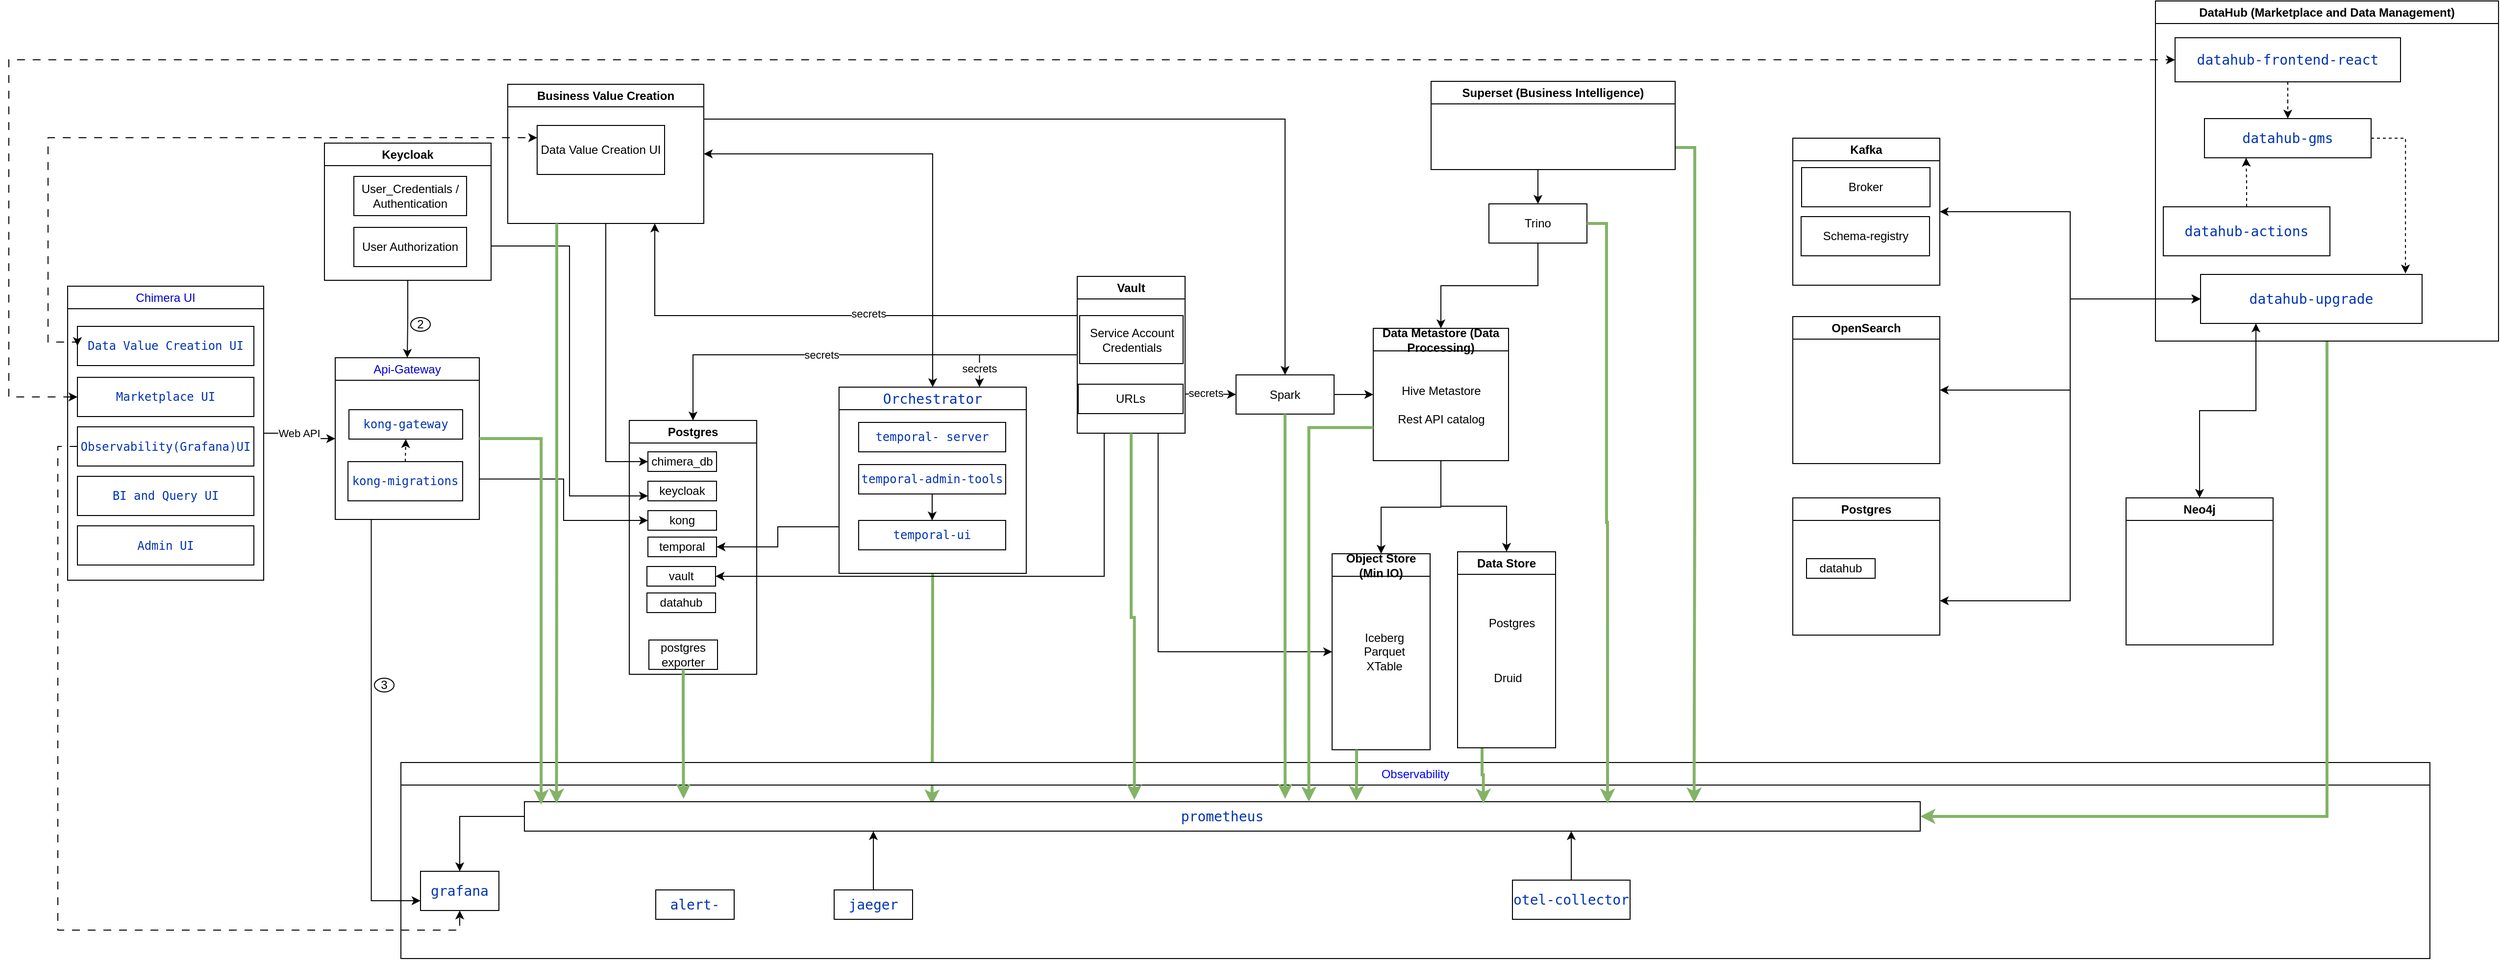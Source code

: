 <mxfile version="22.1.22" type="embed">
  <diagram name="Page-1" id="F5dg0ylDk_RJSr3__Lnu">
    <mxGraphModel dx="2994" dy="534" grid="1" gridSize="10" guides="1" tooltips="1" connect="1" arrows="1" fold="1" page="1" pageScale="1" pageWidth="827" pageHeight="1169" math="0" shadow="0">
      <root>
        <mxCell id="0" />
        <mxCell id="1" parent="0" />
        <mxCell id="24" style="edgeStyle=orthogonalEdgeStyle;rounded=0;orthogonalLoop=1;jettySize=auto;html=1;exitX=0.5;exitY=1;exitDx=0;exitDy=0;entryX=0.292;entryY=0.1;entryDx=0;entryDy=0;fillColor=#d5e8d4;strokeColor=#82b366;strokeWidth=3;entryPerimeter=0;" parent="1" source="vYYXMtTBXLeFyRnoxI34-15" target="vYYXMtTBXLeFyRnoxI34-8" edge="1">
          <mxGeometry relative="1" as="geometry">
            <mxPoint x="-120" y="500" as="targetPoint" />
          </mxGeometry>
        </mxCell>
        <mxCell id="88" style="edgeStyle=orthogonalEdgeStyle;rounded=0;orthogonalLoop=1;jettySize=auto;html=1;exitX=0;exitY=0.75;exitDx=0;exitDy=0;entryX=1;entryY=0.5;entryDx=0;entryDy=0;" parent="1" source="vYYXMtTBXLeFyRnoxI34-15" target="87" edge="1">
          <mxGeometry relative="1" as="geometry" />
        </mxCell>
        <mxCell id="vYYXMtTBXLeFyRnoxI34-15" value="&lt;div style=&quot;font-weight: 400; text-align: start; background-color: rgb(255, 255, 255); color: rgb(8, 8, 8);&quot;&gt;&lt;pre style=&quot;font-family: &amp;quot;JetBrains Mono&amp;quot;, monospace; font-size: 10.5pt;&quot;&gt;&lt;span style=&quot;color: rgb(0, 51, 179);&quot;&gt;Orchestrator&lt;/span&gt;&lt;/pre&gt;&lt;/div&gt;" style="swimlane;whiteSpace=wrap;html=1;" parent="1" vertex="1">
          <mxGeometry x="-683" y="447" width="191" height="190" as="geometry">
            <mxRectangle x="520" y="270" width="140" height="30" as="alternateBounds" />
          </mxGeometry>
        </mxCell>
        <mxCell id="vYYXMtTBXLeFyRnoxI34-20" value="" style="edgeStyle=orthogonalEdgeStyle;rounded=0;orthogonalLoop=1;jettySize=auto;html=1;" parent="vYYXMtTBXLeFyRnoxI34-15" source="vYYXMtTBXLeFyRnoxI34-16" target="vYYXMtTBXLeFyRnoxI34-19" edge="1">
          <mxGeometry relative="1" as="geometry" />
        </mxCell>
        <mxCell id="vYYXMtTBXLeFyRnoxI34-16" value="&lt;div style=&quot;text-align: start; background-color: rgb(255, 255, 255); color: rgb(8, 8, 8);&quot;&gt;&lt;pre style=&quot;font-family: &amp;quot;JetBrains Mono&amp;quot;, monospace;&quot;&gt;&lt;span style=&quot;color: rgb(0, 51, 179);&quot;&gt;&lt;font style=&quot;font-size: 12px;&quot;&gt;temporal-admin-tools&lt;/font&gt;&lt;/span&gt;&lt;/pre&gt;&lt;/div&gt;" style="rounded=0;whiteSpace=wrap;html=1;" parent="vYYXMtTBXLeFyRnoxI34-15" vertex="1">
          <mxGeometry x="20" y="79" width="150" height="30" as="geometry" />
        </mxCell>
        <mxCell id="vYYXMtTBXLeFyRnoxI34-19" value="&lt;div style=&quot;text-align: start; background-color: rgb(255, 255, 255); color: rgb(8, 8, 8);&quot;&gt;&lt;pre style=&quot;font-family: &amp;quot;JetBrains Mono&amp;quot;, monospace;&quot;&gt;&lt;span style=&quot;color: rgb(0, 51, 179);&quot;&gt;&lt;font style=&quot;font-size: 12px;&quot;&gt;temporal-ui&lt;/font&gt;&lt;/span&gt;&lt;/pre&gt;&lt;/div&gt;" style="whiteSpace=wrap;html=1;rounded=0;" parent="vYYXMtTBXLeFyRnoxI34-15" vertex="1">
          <mxGeometry x="20" y="136" width="150" height="30" as="geometry" />
        </mxCell>
        <mxCell id="76" value="&lt;div style=&quot;text-align: start; background-color: rgb(255, 255, 255); color: rgb(8, 8, 8);&quot;&gt;&lt;pre style=&quot;font-family: &amp;quot;JetBrains Mono&amp;quot;, monospace;&quot;&gt;&lt;span style=&quot;color: rgb(0, 51, 179);&quot;&gt;&lt;font style=&quot;font-size: 12px;&quot;&gt;temporal- server&lt;/font&gt;&lt;/span&gt;&lt;/pre&gt;&lt;/div&gt;" style="rounded=0;whiteSpace=wrap;html=1;" parent="vYYXMtTBXLeFyRnoxI34-15" vertex="1">
          <mxGeometry x="20" y="36" width="150" height="30" as="geometry" />
        </mxCell>
        <mxCell id="38" style="edgeStyle=orthogonalEdgeStyle;rounded=0;orthogonalLoop=1;jettySize=auto;html=1;exitX=0.25;exitY=1;exitDx=0;exitDy=0;entryX=0;entryY=0.75;entryDx=0;entryDy=0;" parent="1" source="vYYXMtTBXLeFyRnoxI34-21" target="vYYXMtTBXLeFyRnoxI34-7" edge="1">
          <mxGeometry relative="1" as="geometry" />
        </mxCell>
        <mxCell id="85" style="edgeStyle=orthogonalEdgeStyle;rounded=0;orthogonalLoop=1;jettySize=auto;html=1;exitX=1;exitY=0.75;exitDx=0;exitDy=0;entryX=0;entryY=0.5;entryDx=0;entryDy=0;" parent="1" source="vYYXMtTBXLeFyRnoxI34-21" target="50" edge="1">
          <mxGeometry relative="1" as="geometry" />
        </mxCell>
        <mxCell id="vYYXMtTBXLeFyRnoxI34-21" value="&lt;span style=&quot;color: light-dark(rgb(0, 0, 204), rgb(237, 237, 237)); font-weight: normal;&quot;&gt;Api-Gateway&lt;/span&gt;" style="swimlane;whiteSpace=wrap;html=1;" parent="1" vertex="1">
          <mxGeometry x="-1197" y="417" width="147" height="165" as="geometry">
            <mxRectangle x="-1109" y="417" width="120" height="30" as="alternateBounds" />
          </mxGeometry>
        </mxCell>
        <mxCell id="vYYXMtTBXLeFyRnoxI34-4" value="&lt;div style=&quot;text-align: start; background-color: rgb(255, 255, 255); color: rgb(8, 8, 8);&quot;&gt;&lt;pre style=&quot;font-family: &amp;quot;JetBrains Mono&amp;quot;, monospace;&quot;&gt;&lt;span style=&quot;color: rgb(0, 51, 179);&quot;&gt;&lt;font style=&quot;font-size: 12px;&quot;&gt;kong-gateway&lt;/font&gt;&lt;/span&gt;&lt;/pre&gt;&lt;/div&gt;" style="rounded=0;whiteSpace=wrap;html=1;" parent="vYYXMtTBXLeFyRnoxI34-21" vertex="1">
          <mxGeometry x="14" y="53" width="116" height="30" as="geometry" />
        </mxCell>
        <mxCell id="vYYXMtTBXLeFyRnoxI34-5" value="&lt;div style=&quot;text-align: start; background-color: rgb(255, 255, 255); color: rgb(8, 8, 8);&quot;&gt;&lt;pre style=&quot;font-family: &amp;quot;JetBrains Mono&amp;quot;, monospace;&quot;&gt;&lt;span style=&quot;color: rgb(0, 51, 179);&quot;&gt;&lt;font style=&quot;font-size: 12px;&quot;&gt;kong-migrations&lt;/font&gt;&lt;/span&gt;&lt;/pre&gt;&lt;/div&gt;" style="rounded=0;whiteSpace=wrap;html=1;" parent="vYYXMtTBXLeFyRnoxI34-21" vertex="1">
          <mxGeometry x="13" y="106" width="117" height="40" as="geometry" />
        </mxCell>
        <mxCell id="vYYXMtTBXLeFyRnoxI34-6" value="" style="endArrow=classic;html=1;rounded=0;exitX=0.5;exitY=0;exitDx=0;exitDy=0;dashed=1;entryX=0.5;entryY=1;entryDx=0;entryDy=0;" parent="vYYXMtTBXLeFyRnoxI34-21" source="vYYXMtTBXLeFyRnoxI34-5" target="vYYXMtTBXLeFyRnoxI34-4" edge="1">
          <mxGeometry width="50" height="50" relative="1" as="geometry">
            <mxPoint x="-339" y="139" as="sourcePoint" />
            <mxPoint x="190" y="-87" as="targetPoint" />
          </mxGeometry>
        </mxCell>
        <mxCell id="vYYXMtTBXLeFyRnoxI34-22" value="&lt;span style=&quot;font-weight: normal; color: rgb(0, 0, 255);&quot;&gt;Observability&lt;/span&gt;" style="swimlane;whiteSpace=wrap;html=1;" parent="1" vertex="1">
          <mxGeometry x="-1130" y="830" width="2070" height="200" as="geometry">
            <mxRectangle x="-550" y="390" width="120" height="30" as="alternateBounds" />
          </mxGeometry>
        </mxCell>
        <mxCell id="vYYXMtTBXLeFyRnoxI34-27" style="edgeStyle=orthogonalEdgeStyle;rounded=0;orthogonalLoop=1;jettySize=auto;html=1;exitX=0;exitY=0.5;exitDx=0;exitDy=0;" parent="vYYXMtTBXLeFyRnoxI34-22" source="vYYXMtTBXLeFyRnoxI34-8" target="vYYXMtTBXLeFyRnoxI34-7" edge="1">
          <mxGeometry relative="1" as="geometry" />
        </mxCell>
        <mxCell id="vYYXMtTBXLeFyRnoxI34-8" value="&lt;div style=&quot;text-align: start; background-color: rgb(255, 255, 255); color: rgb(8, 8, 8);&quot;&gt;&lt;pre style=&quot;font-family: &amp;quot;JetBrains Mono&amp;quot;, monospace; font-size: 10.5pt;&quot;&gt;&lt;span style=&quot;color: rgb(0, 51, 179);&quot;&gt;prometheus&lt;/span&gt;&lt;/pre&gt;&lt;/div&gt;" style="rounded=0;whiteSpace=wrap;html=1;" parent="vYYXMtTBXLeFyRnoxI34-22" vertex="1">
          <mxGeometry x="126" y="40" width="1424" height="30" as="geometry" />
        </mxCell>
        <mxCell id="vYYXMtTBXLeFyRnoxI34-12" value="&lt;div style=&quot;text-align: start; background-color: rgb(255, 255, 255); color: rgb(8, 8, 8);&quot;&gt;&lt;pre style=&quot;font-family: &amp;quot;JetBrains Mono&amp;quot;, monospace; font-size: 10.5pt;&quot;&gt;&lt;span style=&quot;color: rgb(0, 51, 179);&quot;&gt;jaeger&lt;/span&gt;&lt;/pre&gt;&lt;/div&gt;" style="rounded=0;whiteSpace=wrap;html=1;" parent="vYYXMtTBXLeFyRnoxI34-22" vertex="1">
          <mxGeometry x="442" y="130" width="80" height="30" as="geometry" />
        </mxCell>
        <mxCell id="vYYXMtTBXLeFyRnoxI34-7" value="&lt;div style=&quot;text-align: start; background-color: rgb(255, 255, 255); color: rgb(8, 8, 8);&quot;&gt;&lt;pre style=&quot;font-family: &amp;quot;JetBrains Mono&amp;quot;, monospace; font-size: 10.5pt;&quot;&gt;&lt;span style=&quot;color: rgb(0, 51, 179);&quot;&gt;grafana&lt;/span&gt;&lt;/pre&gt;&lt;/div&gt;" style="rounded=0;whiteSpace=wrap;html=1;" parent="vYYXMtTBXLeFyRnoxI34-22" vertex="1">
          <mxGeometry x="20" y="111" width="80" height="40" as="geometry" />
        </mxCell>
        <mxCell id="vYYXMtTBXLeFyRnoxI34-26" value="" style="edgeStyle=orthogonalEdgeStyle;rounded=0;orthogonalLoop=1;jettySize=auto;html=1;entryX=0.75;entryY=1;entryDx=0;entryDy=0;" parent="vYYXMtTBXLeFyRnoxI34-22" source="vYYXMtTBXLeFyRnoxI34-9" target="vYYXMtTBXLeFyRnoxI34-8" edge="1">
          <mxGeometry relative="1" as="geometry" />
        </mxCell>
        <mxCell id="vYYXMtTBXLeFyRnoxI34-9" value="&lt;div style=&quot;text-align: start; background-color: rgb(255, 255, 255); color: rgb(8, 8, 8);&quot;&gt;&lt;pre style=&quot;font-family: &amp;quot;JetBrains Mono&amp;quot;, monospace; font-size: 10.5pt;&quot;&gt;&lt;span style=&quot;color: rgb(0, 51, 179);&quot;&gt;otel-collector&lt;/span&gt;&lt;/pre&gt;&lt;/div&gt;" style="rounded=0;whiteSpace=wrap;html=1;" parent="vYYXMtTBXLeFyRnoxI34-22" vertex="1">
          <mxGeometry x="1134" y="120" width="120" height="40" as="geometry" />
        </mxCell>
        <mxCell id="vYYXMtTBXLeFyRnoxI34-29" style="edgeStyle=orthogonalEdgeStyle;rounded=0;orthogonalLoop=1;jettySize=auto;html=1;exitX=0.5;exitY=0;exitDx=0;exitDy=0;entryX=0.25;entryY=1;entryDx=0;entryDy=0;" parent="vYYXMtTBXLeFyRnoxI34-22" source="vYYXMtTBXLeFyRnoxI34-12" target="vYYXMtTBXLeFyRnoxI34-8" edge="1">
          <mxGeometry relative="1" as="geometry" />
        </mxCell>
        <mxCell id="126" value="&lt;div style=&quot;text-align: start; background-color: rgb(255, 255, 255); color: rgb(8, 8, 8);&quot;&gt;&lt;pre style=&quot;font-family: &amp;quot;JetBrains Mono&amp;quot;, monospace; font-size: 10.5pt;&quot;&gt;&lt;span style=&quot;color: rgb(0, 51, 179);&quot;&gt;alert-&lt;/span&gt;&lt;/pre&gt;&lt;/div&gt;" style="rounded=0;whiteSpace=wrap;html=1;" vertex="1" parent="vYYXMtTBXLeFyRnoxI34-22">
          <mxGeometry x="260" y="130" width="80" height="30" as="geometry" />
        </mxCell>
        <mxCell id="75" style="edgeStyle=orthogonalEdgeStyle;rounded=0;orthogonalLoop=1;jettySize=auto;html=1;exitX=0;exitY=0.5;exitDx=0;exitDy=0;entryX=0.5;entryY=0;entryDx=0;entryDy=0;" parent="1" source="vYYXMtTBXLeFyRnoxI34-41" target="48" edge="1">
          <mxGeometry relative="1" as="geometry" />
        </mxCell>
        <mxCell id="80" value="secrets" style="edgeLabel;html=1;align=center;verticalAlign=middle;resizable=0;points=[];" parent="75" vertex="1" connectable="0">
          <mxGeometry x="0.138" relative="1" as="geometry">
            <mxPoint as="offset" />
          </mxGeometry>
        </mxCell>
        <mxCell id="82" style="edgeStyle=orthogonalEdgeStyle;rounded=0;orthogonalLoop=1;jettySize=auto;html=1;exitX=0;exitY=0.25;exitDx=0;exitDy=0;entryX=0.75;entryY=1;entryDx=0;entryDy=0;" parent="1" source="vYYXMtTBXLeFyRnoxI34-41" target="60" edge="1">
          <mxGeometry relative="1" as="geometry" />
        </mxCell>
        <mxCell id="83" value="secrets" style="edgeLabel;html=1;align=center;verticalAlign=middle;resizable=0;points=[];" parent="82" vertex="1" connectable="0">
          <mxGeometry x="-0.186" y="-2" relative="1" as="geometry">
            <mxPoint as="offset" />
          </mxGeometry>
        </mxCell>
        <mxCell id="86" style="edgeStyle=orthogonalEdgeStyle;rounded=0;orthogonalLoop=1;jettySize=auto;html=1;exitX=0.25;exitY=1;exitDx=0;exitDy=0;entryX=1;entryY=0.5;entryDx=0;entryDy=0;" parent="1" source="vYYXMtTBXLeFyRnoxI34-41" target="51" edge="1">
          <mxGeometry relative="1" as="geometry" />
        </mxCell>
        <mxCell id="89" style="edgeStyle=orthogonalEdgeStyle;rounded=0;orthogonalLoop=1;jettySize=auto;html=1;exitX=0;exitY=0.5;exitDx=0;exitDy=0;entryX=0.75;entryY=0;entryDx=0;entryDy=0;" parent="1" source="vYYXMtTBXLeFyRnoxI34-41" target="vYYXMtTBXLeFyRnoxI34-15" edge="1">
          <mxGeometry relative="1" as="geometry" />
        </mxCell>
        <mxCell id="90" value="secrets" style="edgeLabel;html=1;align=center;verticalAlign=middle;resizable=0;points=[];" parent="89" vertex="1" connectable="0">
          <mxGeometry x="0.7" y="-1" relative="1" as="geometry">
            <mxPoint as="offset" />
          </mxGeometry>
        </mxCell>
        <mxCell id="96" style="edgeStyle=orthogonalEdgeStyle;rounded=0;orthogonalLoop=1;jettySize=auto;html=1;exitX=1;exitY=0.75;exitDx=0;exitDy=0;entryX=0;entryY=0.5;entryDx=0;entryDy=0;" parent="1" source="vYYXMtTBXLeFyRnoxI34-41" target="45" edge="1">
          <mxGeometry relative="1" as="geometry" />
        </mxCell>
        <mxCell id="101" value="secrets" style="edgeLabel;html=1;align=center;verticalAlign=middle;resizable=0;points=[];" parent="96" vertex="1" connectable="0">
          <mxGeometry x="-0.365" y="-1" relative="1" as="geometry">
            <mxPoint x="4" y="-2" as="offset" />
          </mxGeometry>
        </mxCell>
        <mxCell id="97" style="edgeStyle=orthogonalEdgeStyle;rounded=0;orthogonalLoop=1;jettySize=auto;html=1;exitX=0.75;exitY=1;exitDx=0;exitDy=0;entryX=0;entryY=0.5;entryDx=0;entryDy=0;" parent="1" source="vYYXMtTBXLeFyRnoxI34-41" target="3" edge="1">
          <mxGeometry relative="1" as="geometry" />
        </mxCell>
        <mxCell id="vYYXMtTBXLeFyRnoxI34-41" value="Vault" style="swimlane;whiteSpace=wrap;html=1;" parent="1" vertex="1">
          <mxGeometry x="-440" y="334" width="110" height="160" as="geometry">
            <mxRectangle x="-770" y="230" width="80" height="30" as="alternateBounds" />
          </mxGeometry>
        </mxCell>
        <mxCell id="vYYXMtTBXLeFyRnoxI34-42" value="URLs" style="rounded=0;whiteSpace=wrap;html=1;" parent="vYYXMtTBXLeFyRnoxI34-41" vertex="1">
          <mxGeometry x="1" y="110" width="107" height="30" as="geometry" />
        </mxCell>
        <mxCell id="vYYXMtTBXLeFyRnoxI34-43" value="Service Account Credentials" style="rounded=0;whiteSpace=wrap;html=1;" parent="vYYXMtTBXLeFyRnoxI34-41" vertex="1">
          <mxGeometry x="2.5" y="40" width="105.5" height="49" as="geometry" />
        </mxCell>
        <mxCell id="11" style="edgeStyle=orthogonalEdgeStyle;rounded=0;orthogonalLoop=1;jettySize=auto;html=1;exitX=0.5;exitY=1;exitDx=0;exitDy=0;" parent="1" source="lkmkdy3Stl9UQCsPqjpw-3" target="4" edge="1">
          <mxGeometry relative="1" as="geometry" />
        </mxCell>
        <mxCell id="lkmkdy3Stl9UQCsPqjpw-3" value="Trino" style="rounded=0;whiteSpace=wrap;html=1;" parent="1" vertex="1">
          <mxGeometry x="-20" y="260" width="100" height="40" as="geometry" />
        </mxCell>
        <mxCell id="47" style="edgeStyle=orthogonalEdgeStyle;rounded=0;orthogonalLoop=1;jettySize=auto;html=1;exitX=0.5;exitY=1;exitDx=0;exitDy=0;entryX=1;entryY=0.5;entryDx=0;entryDy=0;fillColor=#d5e8d4;strokeColor=#82b366;strokeWidth=3;" parent="1" source="lkmkdy3Stl9UQCsPqjpw-6" target="vYYXMtTBXLeFyRnoxI34-8" edge="1">
          <mxGeometry relative="1" as="geometry" />
        </mxCell>
        <mxCell id="lkmkdy3Stl9UQCsPqjpw-6" value="DataHub (Marketplace and Data Management)" style="swimlane;whiteSpace=wrap;html=1;" parent="1" vertex="1">
          <mxGeometry x="660" y="53" width="350" height="347" as="geometry">
            <mxRectangle x="-630" y="750" width="100" height="30" as="alternateBounds" />
          </mxGeometry>
        </mxCell>
        <mxCell id="lkmkdy3Stl9UQCsPqjpw-21" style="edgeStyle=orthogonalEdgeStyle;rounded=0;orthogonalLoop=1;jettySize=auto;html=1;exitX=0.5;exitY=1;exitDx=0;exitDy=0;dashed=1;" parent="lkmkdy3Stl9UQCsPqjpw-6" source="lkmkdy3Stl9UQCsPqjpw-9" target="lkmkdy3Stl9UQCsPqjpw-11" edge="1">
          <mxGeometry relative="1" as="geometry" />
        </mxCell>
        <mxCell id="lkmkdy3Stl9UQCsPqjpw-9" value="&lt;div style=&quot;background-color:#ffffff;color:#080808&quot;&gt;&lt;pre style=&quot;font-family:&#39;JetBrains Mono&#39;,monospace;font-size:10.5pt;&quot;&gt;&lt;span style=&quot;color:#0033b3;&quot;&gt;datahub-frontend-react&lt;/span&gt;&lt;/pre&gt;&lt;/div&gt;" style="rounded=0;whiteSpace=wrap;html=1;" parent="lkmkdy3Stl9UQCsPqjpw-6" vertex="1">
          <mxGeometry x="20" y="37.5" width="230" height="45" as="geometry" />
        </mxCell>
        <mxCell id="lkmkdy3Stl9UQCsPqjpw-11" value="&lt;div style=&quot;background-color:#ffffff;color:#080808&quot;&gt;&lt;pre style=&quot;font-family:&#39;JetBrains Mono&#39;,monospace;font-size:10.5pt;&quot;&gt;&lt;span style=&quot;color:#0033b3;&quot;&gt;datahub-gms&lt;/span&gt;&lt;/pre&gt;&lt;/div&gt;" style="rounded=0;whiteSpace=wrap;html=1;" parent="lkmkdy3Stl9UQCsPqjpw-6" vertex="1">
          <mxGeometry x="50" y="120" width="170" height="40" as="geometry" />
        </mxCell>
        <mxCell id="lkmkdy3Stl9UQCsPqjpw-22" style="edgeStyle=orthogonalEdgeStyle;rounded=0;orthogonalLoop=1;jettySize=auto;html=1;entryX=0.25;entryY=1;entryDx=0;entryDy=0;dashed=1;" parent="lkmkdy3Stl9UQCsPqjpw-6" source="lkmkdy3Stl9UQCsPqjpw-12" target="lkmkdy3Stl9UQCsPqjpw-11" edge="1">
          <mxGeometry relative="1" as="geometry" />
        </mxCell>
        <mxCell id="lkmkdy3Stl9UQCsPqjpw-12" value="&lt;div style=&quot;background-color:#ffffff;color:#080808&quot;&gt;&lt;pre style=&quot;font-family:&#39;JetBrains Mono&#39;,monospace;font-size:10.5pt;&quot;&gt;&lt;span style=&quot;color:#0033b3;&quot;&gt;datahub-actions&lt;/span&gt;&lt;/pre&gt;&lt;/div&gt;" style="rounded=0;whiteSpace=wrap;html=1;" parent="lkmkdy3Stl9UQCsPqjpw-6" vertex="1">
          <mxGeometry x="8" y="210" width="170" height="50" as="geometry" />
        </mxCell>
        <mxCell id="lkmkdy3Stl9UQCsPqjpw-13" value="&lt;div style=&quot;background-color:#ffffff;color:#080808&quot;&gt;&lt;pre style=&quot;font-family:&#39;JetBrains Mono&#39;,monospace;font-size:10.5pt;&quot;&gt;&lt;span style=&quot;color:#0033b3;&quot;&gt;datahub-upgrade&lt;/span&gt;&lt;/pre&gt;&lt;/div&gt;" style="rounded=0;whiteSpace=wrap;html=1;" parent="lkmkdy3Stl9UQCsPqjpw-6" vertex="1">
          <mxGeometry x="46" y="279" width="226" height="50" as="geometry" />
        </mxCell>
        <mxCell id="lkmkdy3Stl9UQCsPqjpw-23" style="edgeStyle=orthogonalEdgeStyle;rounded=0;orthogonalLoop=1;jettySize=auto;html=1;exitX=1;exitY=0.5;exitDx=0;exitDy=0;entryX=0.925;entryY=-0.02;entryDx=0;entryDy=0;entryPerimeter=0;dashed=1;" parent="lkmkdy3Stl9UQCsPqjpw-6" source="lkmkdy3Stl9UQCsPqjpw-11" target="lkmkdy3Stl9UQCsPqjpw-13" edge="1">
          <mxGeometry relative="1" as="geometry" />
        </mxCell>
        <mxCell id="3" value="Object Store (Min IO)" style="swimlane;whiteSpace=wrap;html=1;" parent="1" vertex="1">
          <mxGeometry x="-180" y="617" width="100" height="200" as="geometry" />
        </mxCell>
        <mxCell id="43" value="Iceberg&lt;br&gt;Parquet&lt;br&gt;XTable" style="text;html=1;align=center;verticalAlign=middle;resizable=0;points=[];autosize=1;strokeColor=none;fillColor=none;" parent="3" vertex="1">
          <mxGeometry x="18" y="70" width="70" height="60" as="geometry" />
        </mxCell>
        <mxCell id="5" style="edgeStyle=orthogonalEdgeStyle;rounded=0;orthogonalLoop=1;jettySize=auto;html=1;exitX=0.5;exitY=1;exitDx=0;exitDy=0;entryX=0.5;entryY=0;entryDx=0;entryDy=0;" parent="1" source="4" target="3" edge="1">
          <mxGeometry relative="1" as="geometry" />
        </mxCell>
        <mxCell id="7" style="edgeStyle=orthogonalEdgeStyle;rounded=0;orthogonalLoop=1;jettySize=auto;html=1;exitX=0.5;exitY=1;exitDx=0;exitDy=0;" parent="1" source="4" target="6" edge="1">
          <mxGeometry relative="1" as="geometry" />
        </mxCell>
        <mxCell id="4" value="Data Metastore (Data Processing)" style="swimlane;whiteSpace=wrap;html=1;" parent="1" vertex="1">
          <mxGeometry x="-138" y="387" width="138" height="135" as="geometry" />
        </mxCell>
        <mxCell id="94" style="edgeStyle=orthogonalEdgeStyle;rounded=0;orthogonalLoop=1;jettySize=auto;html=1;exitX=0.25;exitY=1;exitDx=0;exitDy=0;entryX=0.687;entryY=0.067;entryDx=0;entryDy=0;entryPerimeter=0;fillColor=#d5e8d4;strokeColor=#82b366;strokeWidth=3;" parent="1" source="6" target="vYYXMtTBXLeFyRnoxI34-8" edge="1">
          <mxGeometry relative="1" as="geometry">
            <mxPoint x="250" y="750" as="targetPoint" />
          </mxGeometry>
        </mxCell>
        <mxCell id="6" value="Data Store" style="swimlane;whiteSpace=wrap;html=1;" parent="1" vertex="1">
          <mxGeometry x="-52" y="615" width="100" height="200" as="geometry" />
        </mxCell>
        <mxCell id="42" value="Druid" style="text;html=1;align=center;verticalAlign=middle;resizable=0;points=[];autosize=1;strokeColor=none;fillColor=none;" parent="6" vertex="1">
          <mxGeometry x="21" y="114" width="60" height="30" as="geometry" />
        </mxCell>
        <mxCell id="9" style="edgeStyle=orthogonalEdgeStyle;rounded=0;orthogonalLoop=1;jettySize=auto;html=1;exitX=0.5;exitY=1;exitDx=0;exitDy=0;entryX=0.5;entryY=0;entryDx=0;entryDy=0;" parent="1" source="8" target="lkmkdy3Stl9UQCsPqjpw-3" edge="1">
          <mxGeometry relative="1" as="geometry">
            <mxPoint x="221" y="265" as="targetPoint" />
          </mxGeometry>
        </mxCell>
        <mxCell id="54" style="edgeStyle=orthogonalEdgeStyle;rounded=0;orthogonalLoop=1;jettySize=auto;html=1;entryX=0.838;entryY=0.033;entryDx=0;entryDy=0;fillColor=#d5e8d4;strokeColor=#82b366;strokeWidth=3;exitX=1;exitY=0.75;exitDx=0;exitDy=0;entryPerimeter=0;" parent="1" source="8" target="vYYXMtTBXLeFyRnoxI34-8" edge="1">
          <mxGeometry relative="1" as="geometry" />
        </mxCell>
        <mxCell id="8" value="Superset (Business Intelligence)" style="swimlane;whiteSpace=wrap;html=1;" parent="1" vertex="1">
          <mxGeometry x="-79" y="135" width="249" height="90" as="geometry" />
        </mxCell>
        <mxCell id="10" style="edgeStyle=orthogonalEdgeStyle;rounded=0;orthogonalLoop=1;jettySize=auto;html=1;exitX=1;exitY=0.5;exitDx=0;exitDy=0;fillColor=#d5e8d4;strokeColor=#82b366;strokeWidth=3;entryX=0.776;entryY=0.067;entryDx=0;entryDy=0;entryPerimeter=0;" parent="1" source="lkmkdy3Stl9UQCsPqjpw-3" target="vYYXMtTBXLeFyRnoxI34-8" edge="1">
          <mxGeometry relative="1" as="geometry">
            <mxPoint x="90" y="860" as="targetPoint" />
          </mxGeometry>
        </mxCell>
        <mxCell id="22" style="edgeStyle=orthogonalEdgeStyle;rounded=0;orthogonalLoop=1;jettySize=auto;html=1;exitX=1;exitY=0.5;exitDx=0;exitDy=0;entryX=0;entryY=0.5;entryDx=0;entryDy=0;" parent="1" source="14" target="vYYXMtTBXLeFyRnoxI34-21" edge="1">
          <mxGeometry relative="1" as="geometry">
            <mxPoint x="-1150" y="640" as="targetPoint" />
          </mxGeometry>
        </mxCell>
        <mxCell id="33" value="Web API" style="edgeLabel;html=1;align=center;verticalAlign=middle;resizable=0;points=[];" parent="22" vertex="1" connectable="0">
          <mxGeometry x="-0.443" y="2" relative="1" as="geometry">
            <mxPoint x="14" y="2" as="offset" />
          </mxGeometry>
        </mxCell>
        <mxCell id="14" value="&lt;span style=&quot;color: light-dark(rgb(0, 0, 204), rgb(237, 237, 237)); font-weight: normal;&quot;&gt;Chimera UI&lt;/span&gt;" style="swimlane;whiteSpace=wrap;html=1;" parent="1" vertex="1">
          <mxGeometry x="-1470" y="344" width="200" height="300" as="geometry" />
        </mxCell>
        <mxCell id="15" value="&lt;div style=&quot;text-align: start; background-color: rgb(255, 255, 255); color: rgb(8, 8, 8);&quot;&gt;&lt;pre style=&quot;font-family: &amp;quot;JetBrains Mono&amp;quot;, monospace;&quot;&gt;&lt;span style=&quot;color: rgb(0, 51, 179);&quot;&gt;&lt;font style=&quot;font-size: 12px;&quot;&gt;Data Value Creation UI&lt;/font&gt;&lt;/span&gt;&lt;/pre&gt;&lt;/div&gt;" style="rounded=0;whiteSpace=wrap;html=1;" parent="14" vertex="1">
          <mxGeometry x="10" y="41" width="180" height="40" as="geometry" />
        </mxCell>
        <mxCell id="18" value="&lt;div style=&quot;text-align: start; background-color: rgb(255, 255, 255);&quot;&gt;&lt;pre style=&quot;font-family: &amp;quot;JetBrains Mono&amp;quot;, monospace;&quot;&gt;&lt;font style=&quot;font-size: 12px;&quot; color=&quot;#0033b3&quot;&gt;Marketplace UI&lt;/font&gt;&lt;/pre&gt;&lt;/div&gt;" style="rounded=0;whiteSpace=wrap;html=1;" parent="14" vertex="1">
          <mxGeometry x="10" y="93" width="180" height="40" as="geometry" />
        </mxCell>
        <mxCell id="19" value="&lt;div style=&quot;text-align: start; background-color: rgb(255, 255, 255);&quot;&gt;&lt;pre style=&quot;font-family: &amp;quot;JetBrains Mono&amp;quot;, monospace;&quot;&gt;&lt;font style=&quot;font-size: 12px;&quot; color=&quot;#0033b3&quot;&gt;Observability(Grafana)UI&lt;/font&gt;&lt;/pre&gt;&lt;/div&gt;" style="rounded=0;whiteSpace=wrap;html=1;" parent="14" vertex="1">
          <mxGeometry x="10" y="143.5" width="180" height="40" as="geometry" />
        </mxCell>
        <mxCell id="20" value="&lt;div style=&quot;text-align: start; background-color: rgb(255, 255, 255);&quot;&gt;&lt;pre style=&quot;font-family: &amp;quot;JetBrains Mono&amp;quot;, monospace;&quot;&gt;&lt;font style=&quot;font-size: 12px;&quot; color=&quot;#0033b3&quot;&gt;BI and Query UI&lt;/font&gt;&lt;/pre&gt;&lt;/div&gt;" style="rounded=0;whiteSpace=wrap;html=1;" parent="14" vertex="1">
          <mxGeometry x="10" y="194" width="180" height="40" as="geometry" />
        </mxCell>
        <mxCell id="21" value="&lt;div style=&quot;text-align: start; background-color: rgb(255, 255, 255);&quot;&gt;&lt;pre style=&quot;font-family: &amp;quot;JetBrains Mono&amp;quot;, monospace;&quot;&gt;&lt;font style=&quot;font-size: 12px;&quot; color=&quot;#0033b3&quot;&gt;Admin UI&lt;/font&gt;&lt;/pre&gt;&lt;/div&gt;" style="rounded=0;whiteSpace=wrap;html=1;" parent="14" vertex="1">
          <mxGeometry x="10" y="244.5" width="180" height="40" as="geometry" />
        </mxCell>
        <mxCell id="25" value="" style="endArrow=classic;startArrow=classic;html=1;rounded=0;exitX=0;exitY=0.5;exitDx=0;exitDy=0;entryX=0;entryY=0.5;entryDx=0;entryDy=0;edgeStyle=elbowEdgeStyle;dashed=1;dashPattern=8 8;" parent="1" source="18" target="lkmkdy3Stl9UQCsPqjpw-9" edge="1">
          <mxGeometry width="50" height="50" relative="1" as="geometry">
            <mxPoint x="-780" y="760" as="sourcePoint" />
            <mxPoint x="-730" y="710" as="targetPoint" />
            <Array as="points">
              <mxPoint x="-1530" y="660" />
            </Array>
          </mxGeometry>
        </mxCell>
        <mxCell id="65" style="edgeStyle=orthogonalEdgeStyle;rounded=0;orthogonalLoop=1;jettySize=auto;html=1;exitX=0.5;exitY=1;exitDx=0;exitDy=0;" parent="1" source="27" target="vYYXMtTBXLeFyRnoxI34-21" edge="1">
          <mxGeometry relative="1" as="geometry" />
        </mxCell>
        <mxCell id="84" style="edgeStyle=orthogonalEdgeStyle;rounded=0;orthogonalLoop=1;jettySize=auto;html=1;exitX=1;exitY=0.75;exitDx=0;exitDy=0;entryX=0;entryY=0.75;entryDx=0;entryDy=0;" parent="1" source="27" target="49" edge="1">
          <mxGeometry relative="1" as="geometry" />
        </mxCell>
        <mxCell id="27" value="Keycloak" style="swimlane;whiteSpace=wrap;html=1;startSize=23;" parent="1" vertex="1">
          <mxGeometry x="-1208" y="198" width="170" height="140" as="geometry" />
        </mxCell>
        <mxCell id="29" value="User_Credentials / Authentication" style="rounded=0;whiteSpace=wrap;html=1;" parent="27" vertex="1">
          <mxGeometry x="30" y="34" width="115" height="40" as="geometry" />
        </mxCell>
        <mxCell id="30" value="User Authorization" style="rounded=0;whiteSpace=wrap;html=1;" parent="27" vertex="1">
          <mxGeometry x="30" y="86" width="115" height="40" as="geometry" />
        </mxCell>
        <mxCell id="35" value="2" style="ellipse;whiteSpace=wrap;html=1;" parent="1" vertex="1">
          <mxGeometry x="-1120" y="376" width="20" height="14" as="geometry" />
        </mxCell>
        <mxCell id="40" value="3" style="ellipse;whiteSpace=wrap;html=1;" parent="1" vertex="1">
          <mxGeometry x="-1157" y="744" width="20" height="14" as="geometry" />
        </mxCell>
        <mxCell id="41" value="Postgres" style="text;html=1;align=center;verticalAlign=middle;resizable=0;points=[];autosize=1;strokeColor=none;fillColor=none;" parent="1" vertex="1">
          <mxGeometry x="-32" y="673" width="70" height="30" as="geometry" />
        </mxCell>
        <mxCell id="44" value="Hive Metastore&lt;br&gt;&lt;br&gt;Rest API catalog" style="text;html=1;align=center;verticalAlign=middle;resizable=0;points=[];autosize=1;strokeColor=none;fillColor=none;" parent="1" vertex="1">
          <mxGeometry x="-129" y="435" width="120" height="60" as="geometry" />
        </mxCell>
        <mxCell id="46" style="edgeStyle=orthogonalEdgeStyle;rounded=0;orthogonalLoop=1;jettySize=auto;html=1;" parent="1" source="45" target="4" edge="1">
          <mxGeometry relative="1" as="geometry" />
        </mxCell>
        <mxCell id="45" value="Spark" style="rounded=0;whiteSpace=wrap;html=1;" parent="1" vertex="1">
          <mxGeometry x="-278" y="434.5" width="100" height="40" as="geometry" />
        </mxCell>
        <mxCell id="48" value="Postgres" style="swimlane;whiteSpace=wrap;html=1;" parent="1" vertex="1">
          <mxGeometry x="-897" y="481" width="130" height="259" as="geometry" />
        </mxCell>
        <mxCell id="vYYXMtTBXLeFyRnoxI34-35" value="chimera_db" style="rounded=0;whiteSpace=wrap;html=1;" parent="48" vertex="1">
          <mxGeometry x="19" y="32" width="70" height="20" as="geometry" />
        </mxCell>
        <mxCell id="49" value="keycloak" style="rounded=0;whiteSpace=wrap;html=1;" parent="48" vertex="1">
          <mxGeometry x="19" y="62" width="70" height="20" as="geometry" />
        </mxCell>
        <mxCell id="50" value="kong" style="rounded=0;whiteSpace=wrap;html=1;" parent="48" vertex="1">
          <mxGeometry x="19" y="92" width="70" height="20" as="geometry" />
        </mxCell>
        <mxCell id="51" value="vault" style="rounded=0;whiteSpace=wrap;html=1;" parent="48" vertex="1">
          <mxGeometry x="18" y="149" width="70" height="20" as="geometry" />
        </mxCell>
        <mxCell id="lkmkdy3Stl9UQCsPqjpw-1" value="postgres exporter" style="rounded=0;whiteSpace=wrap;html=1;" parent="48" vertex="1">
          <mxGeometry x="20" y="224" width="70" height="30" as="geometry" />
        </mxCell>
        <mxCell id="87" value="temporal" style="rounded=0;whiteSpace=wrap;html=1;" parent="48" vertex="1">
          <mxGeometry x="19" y="119" width="70" height="20" as="geometry" />
        </mxCell>
        <mxCell id="63" style="edgeStyle=orthogonalEdgeStyle;rounded=0;orthogonalLoop=1;jettySize=auto;html=1;exitX=0.5;exitY=1;exitDx=0;exitDy=0;entryX=0;entryY=0.5;entryDx=0;entryDy=0;" parent="1" source="60" target="vYYXMtTBXLeFyRnoxI34-35" edge="1">
          <mxGeometry relative="1" as="geometry" />
        </mxCell>
        <mxCell id="95" style="edgeStyle=orthogonalEdgeStyle;rounded=0;orthogonalLoop=1;jettySize=auto;html=1;exitX=1;exitY=0.25;exitDx=0;exitDy=0;entryX=0.5;entryY=0;entryDx=0;entryDy=0;" parent="1" source="60" target="45" edge="1">
          <mxGeometry relative="1" as="geometry" />
        </mxCell>
        <mxCell id="60" value="Business Value Creation" style="swimlane;whiteSpace=wrap;html=1;" parent="1" vertex="1">
          <mxGeometry x="-1021" y="138" width="200" height="142" as="geometry">
            <mxRectangle x="-770" y="230" width="80" height="30" as="alternateBounds" />
          </mxGeometry>
        </mxCell>
        <mxCell id="72" value="Data Value Creation UI" style="whiteSpace=wrap;html=1;" parent="60" vertex="1">
          <mxGeometry x="30" y="42" width="130" height="50" as="geometry" />
        </mxCell>
        <mxCell id="67" style="edgeStyle=orthogonalEdgeStyle;rounded=0;orthogonalLoop=1;jettySize=auto;html=1;exitX=0;exitY=0.5;exitDx=0;exitDy=0;entryX=0.5;entryY=1;entryDx=0;entryDy=0;dashed=1;dashPattern=8 8;" parent="1" source="19" target="vYYXMtTBXLeFyRnoxI34-7" edge="1">
          <mxGeometry relative="1" as="geometry" />
        </mxCell>
        <mxCell id="70" style="edgeStyle=orthogonalEdgeStyle;rounded=0;orthogonalLoop=1;jettySize=auto;html=1;exitX=1;exitY=0.5;exitDx=0;exitDy=0;entryX=0.012;entryY=0.1;entryDx=0;entryDy=0;entryPerimeter=0;fillColor=#d5e8d4;strokeColor=#82b366;strokeWidth=3;" parent="1" source="vYYXMtTBXLeFyRnoxI34-21" target="vYYXMtTBXLeFyRnoxI34-8" edge="1">
          <mxGeometry relative="1" as="geometry" />
        </mxCell>
        <mxCell id="71" style="edgeStyle=orthogonalEdgeStyle;rounded=0;orthogonalLoop=1;jettySize=auto;html=1;exitX=0.5;exitY=1;exitDx=0;exitDy=0;entryX=0.437;entryY=-0.067;entryDx=0;entryDy=0;entryPerimeter=0;fillColor=#d5e8d4;strokeColor=#82b366;strokeWidth=3;" parent="1" source="vYYXMtTBXLeFyRnoxI34-41" target="vYYXMtTBXLeFyRnoxI34-8" edge="1">
          <mxGeometry relative="1" as="geometry">
            <mxPoint x="-694" y="479" as="sourcePoint" />
            <mxPoint x="-702" y="870" as="targetPoint" />
          </mxGeometry>
        </mxCell>
        <mxCell id="73" style="edgeStyle=orthogonalEdgeStyle;rounded=0;orthogonalLoop=1;jettySize=auto;html=1;exitX=0.25;exitY=1;exitDx=0;exitDy=0;entryX=0.023;entryY=0.067;entryDx=0;entryDy=0;entryPerimeter=0;fillColor=#d5e8d4;strokeColor=#82b366;strokeWidth=3;" parent="1" source="60" target="vYYXMtTBXLeFyRnoxI34-8" edge="1">
          <mxGeometry relative="1" as="geometry" />
        </mxCell>
        <mxCell id="74" style="edgeStyle=orthogonalEdgeStyle;rounded=0;orthogonalLoop=1;jettySize=auto;html=1;entryX=0.114;entryY=-0.1;entryDx=0;entryDy=0;entryPerimeter=0;fillColor=#d5e8d4;strokeColor=#82b366;strokeWidth=3;" parent="1" source="lkmkdy3Stl9UQCsPqjpw-1" target="vYYXMtTBXLeFyRnoxI34-8" edge="1">
          <mxGeometry relative="1" as="geometry" />
        </mxCell>
        <mxCell id="78" value="" style="endArrow=classic;startArrow=classic;html=1;rounded=0;exitX=1;exitY=0.5;exitDx=0;exitDy=0;entryX=0.5;entryY=0;entryDx=0;entryDy=0;edgeStyle=orthogonalEdgeStyle;" parent="1" source="60" target="vYYXMtTBXLeFyRnoxI34-15" edge="1">
          <mxGeometry width="50" height="50" relative="1" as="geometry">
            <mxPoint x="-240" y="360" as="sourcePoint" />
            <mxPoint x="-190" y="310" as="targetPoint" />
          </mxGeometry>
        </mxCell>
        <mxCell id="91" style="edgeStyle=orthogonalEdgeStyle;rounded=0;orthogonalLoop=1;jettySize=auto;html=1;exitX=0.5;exitY=1;exitDx=0;exitDy=0;entryX=0.545;entryY=-0.1;entryDx=0;entryDy=0;entryPerimeter=0;fillColor=#d5e8d4;strokeColor=#82b366;strokeWidth=3;" parent="1" source="45" target="vYYXMtTBXLeFyRnoxI34-8" edge="1">
          <mxGeometry relative="1" as="geometry" />
        </mxCell>
        <mxCell id="92" style="edgeStyle=orthogonalEdgeStyle;rounded=0;orthogonalLoop=1;jettySize=auto;html=1;exitX=0;exitY=0.75;exitDx=0;exitDy=0;entryX=0.562;entryY=0;entryDx=0;entryDy=0;entryPerimeter=0;fillColor=#d5e8d4;strokeColor=#82b366;strokeWidth=3;" parent="1" source="4" target="vYYXMtTBXLeFyRnoxI34-8" edge="1">
          <mxGeometry relative="1" as="geometry" />
        </mxCell>
        <mxCell id="93" style="edgeStyle=orthogonalEdgeStyle;rounded=0;orthogonalLoop=1;jettySize=auto;html=1;exitX=0.25;exitY=1;exitDx=0;exitDy=0;entryX=0.596;entryY=-0.033;entryDx=0;entryDy=0;entryPerimeter=0;fillColor=#d5e8d4;strokeColor=#82b366;strokeWidth=3;" parent="1" source="3" target="vYYXMtTBXLeFyRnoxI34-8" edge="1">
          <mxGeometry relative="1" as="geometry" />
        </mxCell>
        <mxCell id="100" value="datahub" style="rounded=0;whiteSpace=wrap;html=1;" parent="1" vertex="1">
          <mxGeometry x="-879" y="657" width="70" height="20" as="geometry" />
        </mxCell>
        <mxCell id="102" value="OpenSearch" style="swimlane;whiteSpace=wrap;html=1;" parent="1" vertex="1">
          <mxGeometry x="290" y="375" width="150" height="150" as="geometry" />
        </mxCell>
        <mxCell id="103" value="Neo4j" style="swimlane;whiteSpace=wrap;html=1;" parent="1" vertex="1">
          <mxGeometry x="630" y="560" width="150" height="150" as="geometry" />
        </mxCell>
        <mxCell id="104" value="Kafka" style="swimlane;whiteSpace=wrap;html=1;" parent="1" vertex="1">
          <mxGeometry x="290" y="193" width="150" height="150" as="geometry" />
        </mxCell>
        <mxCell id="118" value="Broker" style="whiteSpace=wrap;html=1;" parent="104" vertex="1">
          <mxGeometry x="9" y="30" width="131" height="40" as="geometry" />
        </mxCell>
        <mxCell id="119" value="Schema-registry" style="whiteSpace=wrap;html=1;" parent="104" vertex="1">
          <mxGeometry x="8.5" y="80" width="131" height="40" as="geometry" />
        </mxCell>
        <mxCell id="106" value="" style="endArrow=classic;startArrow=classic;html=1;rounded=0;exitX=1;exitY=0.5;exitDx=0;exitDy=0;entryX=0;entryY=0.5;entryDx=0;entryDy=0;edgeStyle=orthogonalEdgeStyle;" parent="1" source="104" target="lkmkdy3Stl9UQCsPqjpw-13" edge="1">
          <mxGeometry width="50" height="50" relative="1" as="geometry">
            <mxPoint x="750" y="470" as="sourcePoint" />
            <mxPoint x="800" y="420" as="targetPoint" />
          </mxGeometry>
        </mxCell>
        <mxCell id="108" value="" style="endArrow=classic;startArrow=classic;html=1;rounded=0;exitX=1;exitY=0.5;exitDx=0;exitDy=0;entryX=0;entryY=0.5;entryDx=0;entryDy=0;edgeStyle=orthogonalEdgeStyle;" parent="1" source="102" target="lkmkdy3Stl9UQCsPqjpw-13" edge="1">
          <mxGeometry width="50" height="50" relative="1" as="geometry">
            <mxPoint x="750" y="470" as="sourcePoint" />
            <mxPoint x="800" y="420" as="targetPoint" />
          </mxGeometry>
        </mxCell>
        <mxCell id="110" value="Postgres" style="swimlane;whiteSpace=wrap;html=1;" parent="1" vertex="1">
          <mxGeometry x="290" y="560" width="150" height="140" as="geometry" />
        </mxCell>
        <mxCell id="112" value="datahub" style="rounded=0;whiteSpace=wrap;html=1;" parent="110" vertex="1">
          <mxGeometry x="14" y="62" width="70" height="20" as="geometry" />
        </mxCell>
        <mxCell id="120" value="" style="endArrow=classic;startArrow=classic;html=1;rounded=0;exitX=1;exitY=0.75;exitDx=0;exitDy=0;entryX=0;entryY=0.5;entryDx=0;entryDy=0;edgeStyle=orthogonalEdgeStyle;" parent="1" source="110" target="lkmkdy3Stl9UQCsPqjpw-13" edge="1">
          <mxGeometry width="50" height="50" relative="1" as="geometry">
            <mxPoint x="530" y="370" as="sourcePoint" />
            <mxPoint x="580" y="320" as="targetPoint" />
          </mxGeometry>
        </mxCell>
        <mxCell id="121" value="" style="endArrow=classic;startArrow=classic;html=1;rounded=0;entryX=0.25;entryY=1;entryDx=0;entryDy=0;exitX=0.5;exitY=0;exitDx=0;exitDy=0;edgeStyle=orthogonalEdgeStyle;" parent="1" source="103" target="lkmkdy3Stl9UQCsPqjpw-13" edge="1">
          <mxGeometry width="50" height="50" relative="1" as="geometry">
            <mxPoint x="530" y="370" as="sourcePoint" />
            <mxPoint x="580" y="320" as="targetPoint" />
          </mxGeometry>
        </mxCell>
        <mxCell id="125" value="" style="endArrow=classic;startArrow=classic;html=1;rounded=0;exitX=0;exitY=0.5;exitDx=0;exitDy=0;entryX=0;entryY=0.25;entryDx=0;entryDy=0;edgeStyle=orthogonalEdgeStyle;dashed=1;dashPattern=8 8;" parent="1" source="15" target="72" edge="1">
          <mxGeometry width="50" height="50" relative="1" as="geometry">
            <mxPoint x="-1360" y="250" as="sourcePoint" />
            <mxPoint x="-1310" y="200" as="targetPoint" />
            <Array as="points">
              <mxPoint x="-1490" y="401" />
              <mxPoint x="-1490" y="193" />
            </Array>
          </mxGeometry>
        </mxCell>
      </root>
    </mxGraphModel>
  </diagram>
</mxfile>

